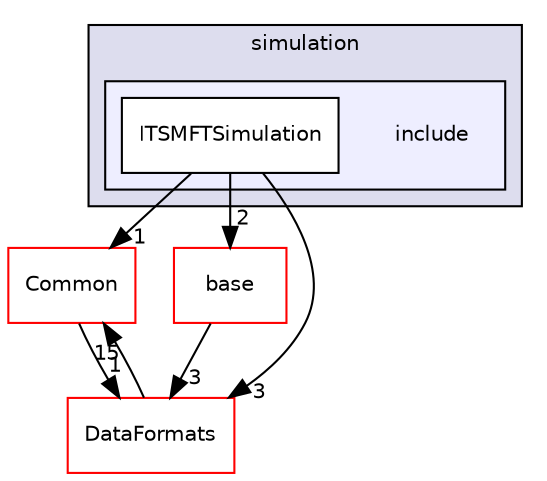 digraph "/home/travis/build/AliceO2Group/AliceO2/Detectors/ITSMFT/common/simulation/include" {
  bgcolor=transparent;
  compound=true
  node [ fontsize="10", fontname="Helvetica"];
  edge [ labelfontsize="10", labelfontname="Helvetica"];
  subgraph clusterdir_948e043a2a9c0d8c3d26178da976c005 {
    graph [ bgcolor="#ddddee", pencolor="black", label="simulation" fontname="Helvetica", fontsize="10", URL="dir_948e043a2a9c0d8c3d26178da976c005.html"]
  subgraph clusterdir_aece0de4a924a7db153b75165d0988be {
    graph [ bgcolor="#eeeeff", pencolor="black", label="" URL="dir_aece0de4a924a7db153b75165d0988be.html"];
    dir_aece0de4a924a7db153b75165d0988be [shape=plaintext label="include"];
    dir_4908a9d3c2e0c7f02f1cfcaffb67f65f [shape=box label="ITSMFTSimulation" color="black" fillcolor="white" style="filled" URL="dir_4908a9d3c2e0c7f02f1cfcaffb67f65f.html"];
  }
  }
  dir_4ab6b4cc6a7edbff49100e9123df213f [shape=box label="Common" color="red" URL="dir_4ab6b4cc6a7edbff49100e9123df213f.html"];
  dir_7c9998090bca7c4aa89c05dd66fe73f5 [shape=box label="base" color="red" URL="dir_7c9998090bca7c4aa89c05dd66fe73f5.html"];
  dir_2171f7ec022c5423887b07c69b2f5b48 [shape=box label="DataFormats" color="red" URL="dir_2171f7ec022c5423887b07c69b2f5b48.html"];
  dir_4ab6b4cc6a7edbff49100e9123df213f->dir_2171f7ec022c5423887b07c69b2f5b48 [headlabel="1", labeldistance=1.5 headhref="dir_000016_000052.html"];
  dir_4908a9d3c2e0c7f02f1cfcaffb67f65f->dir_4ab6b4cc6a7edbff49100e9123df213f [headlabel="1", labeldistance=1.5 headhref="dir_000198_000016.html"];
  dir_4908a9d3c2e0c7f02f1cfcaffb67f65f->dir_7c9998090bca7c4aa89c05dd66fe73f5 [headlabel="2", labeldistance=1.5 headhref="dir_000198_000181.html"];
  dir_4908a9d3c2e0c7f02f1cfcaffb67f65f->dir_2171f7ec022c5423887b07c69b2f5b48 [headlabel="3", labeldistance=1.5 headhref="dir_000198_000052.html"];
  dir_7c9998090bca7c4aa89c05dd66fe73f5->dir_2171f7ec022c5423887b07c69b2f5b48 [headlabel="3", labeldistance=1.5 headhref="dir_000181_000052.html"];
  dir_2171f7ec022c5423887b07c69b2f5b48->dir_4ab6b4cc6a7edbff49100e9123df213f [headlabel="15", labeldistance=1.5 headhref="dir_000052_000016.html"];
}
